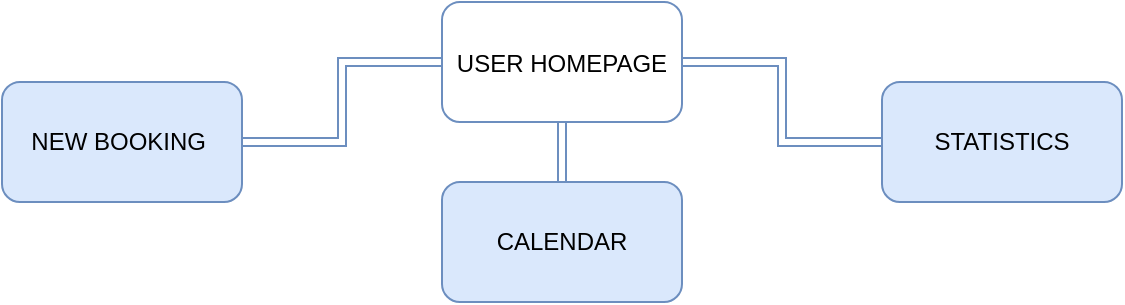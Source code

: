 <mxfile version="26.0.11">
  <diagram name="Page-1" id="Id-61EGT1rbVCe4s3NRI">
    <mxGraphModel dx="934" dy="485" grid="1" gridSize="10" guides="1" tooltips="1" connect="1" arrows="1" fold="1" page="1" pageScale="1" pageWidth="827" pageHeight="1169" math="0" shadow="0">
      <root>
        <mxCell id="0" />
        <mxCell id="1" parent="0" />
        <mxCell id="WHsfD3NvR8Sjtxwg3yAn-3" value="" style="edgeStyle=orthogonalEdgeStyle;rounded=0;orthogonalLoop=1;jettySize=auto;html=1;shape=link;fillColor=#dae8fc;strokeColor=#6c8ebf;" edge="1" parent="1" source="WHsfD3NvR8Sjtxwg3yAn-1" target="WHsfD3NvR8Sjtxwg3yAn-2">
          <mxGeometry relative="1" as="geometry" />
        </mxCell>
        <mxCell id="WHsfD3NvR8Sjtxwg3yAn-5" value="" style="edgeStyle=orthogonalEdgeStyle;rounded=0;orthogonalLoop=1;jettySize=auto;html=1;shape=link;fillColor=#dae8fc;strokeColor=#6c8ebf;" edge="1" parent="1" source="WHsfD3NvR8Sjtxwg3yAn-1" target="WHsfD3NvR8Sjtxwg3yAn-4">
          <mxGeometry relative="1" as="geometry" />
        </mxCell>
        <mxCell id="WHsfD3NvR8Sjtxwg3yAn-7" value="" style="edgeStyle=orthogonalEdgeStyle;rounded=0;orthogonalLoop=1;jettySize=auto;html=1;shape=link;fillColor=#dae8fc;strokeColor=#6c8ebf;" edge="1" parent="1" source="WHsfD3NvR8Sjtxwg3yAn-1" target="WHsfD3NvR8Sjtxwg3yAn-6">
          <mxGeometry relative="1" as="geometry" />
        </mxCell>
        <mxCell id="WHsfD3NvR8Sjtxwg3yAn-1" value="USER HOMEPAGE" style="rounded=1;fillColor=none;strokeColor=#6c8ebf;" vertex="1" parent="1">
          <mxGeometry x="340" y="40" width="120" height="60" as="geometry" />
        </mxCell>
        <mxCell id="WHsfD3NvR8Sjtxwg3yAn-2" value="NEW BOOKING&amp;nbsp;" style="whiteSpace=wrap;html=1;rounded=1;align=center;fillColor=#dae8fc;strokeColor=#6c8ebf;" vertex="1" parent="1">
          <mxGeometry x="120" y="80" width="120" height="60" as="geometry" />
        </mxCell>
        <mxCell id="WHsfD3NvR8Sjtxwg3yAn-4" value="STATISTICS" style="whiteSpace=wrap;html=1;rounded=1;fillColor=#dae8fc;strokeColor=#6c8ebf;" vertex="1" parent="1">
          <mxGeometry x="560" y="80" width="120" height="60" as="geometry" />
        </mxCell>
        <mxCell id="WHsfD3NvR8Sjtxwg3yAn-6" value="CALENDAR" style="whiteSpace=wrap;html=1;rounded=1;fillColor=#dae8fc;strokeColor=#6c8ebf;" vertex="1" parent="1">
          <mxGeometry x="340" y="130" width="120" height="60" as="geometry" />
        </mxCell>
      </root>
    </mxGraphModel>
  </diagram>
</mxfile>
